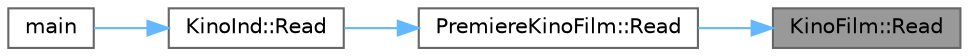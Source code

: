 digraph "KinoFilm::Read"
{
 // LATEX_PDF_SIZE
  bgcolor="transparent";
  edge [fontname=Helvetica,fontsize=10,labelfontname=Helvetica,labelfontsize=10];
  node [fontname=Helvetica,fontsize=10,shape=box,height=0.2,width=0.4];
  rankdir="RL";
  Node1 [id="Node000001",label="KinoFilm::Read",height=0.2,width=0.4,color="gray40", fillcolor="grey60", style="filled", fontcolor="black",tooltip="Читает данные о фильме из стандартного ввода."];
  Node1 -> Node2 [id="edge1_Node000001_Node000002",dir="back",color="steelblue1",style="solid",tooltip=" "];
  Node2 [id="Node000002",label="PremiereKinoFilm::Read",height=0.2,width=0.4,color="grey40", fillcolor="white", style="filled",URL="$class_premiere_kino_film.html#a1367d03dc5e8716da53935498eb4cbf7",tooltip="Читает данные о премьерном фильме из стандартного ввода."];
  Node2 -> Node3 [id="edge2_Node000002_Node000003",dir="back",color="steelblue1",style="solid",tooltip=" "];
  Node3 [id="Node000003",label="KinoInd::Read",height=0.2,width=0.4,color="grey40", fillcolor="white", style="filled",URL="$class_kino_ind.html#a5cec84a202c8c8c90a415bc83703706f",tooltip="Читает данные о двух фильмах из стандартного ввода."];
  Node3 -> Node4 [id="edge3_Node000003_Node000004",dir="back",color="steelblue1",style="solid",tooltip=" "];
  Node4 [id="Node000004",label="main",height=0.2,width=0.4,color="grey40", fillcolor="white", style="filled",URL="$_a_s_s_t___l_r3_8cpp.html#ae66f6b31b5ad750f1fe042a706a4e3d4",tooltip="Основная функция программы."];
}
